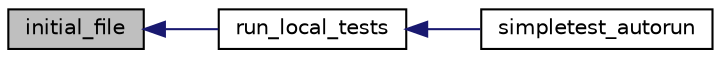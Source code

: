 digraph "initial_file"
{
  edge [fontname="Helvetica",fontsize="10",labelfontname="Helvetica",labelfontsize="10"];
  node [fontname="Helvetica",fontsize="10",shape=record];
  rankdir="LR";
  Node1 [label="initial_file",height=0.2,width=0.4,color="black", fillcolor="grey75", style="filled" fontcolor="black"];
  Node1 -> Node2 [dir="back",color="midnightblue",fontsize="10",style="solid"];
  Node2 [label="run_local_tests",height=0.2,width=0.4,color="black", fillcolor="white", style="filled",URL="$autorun_8php.html#ac18fe2857cb389573854618f3864d7ba"];
  Node2 -> Node3 [dir="back",color="midnightblue",fontsize="10",style="solid"];
  Node3 [label="simpletest_autorun",height=0.2,width=0.4,color="black", fillcolor="white", style="filled",URL="$autorun_8php.html#ac24b70787a5417eb06e71938033c544a"];
}
